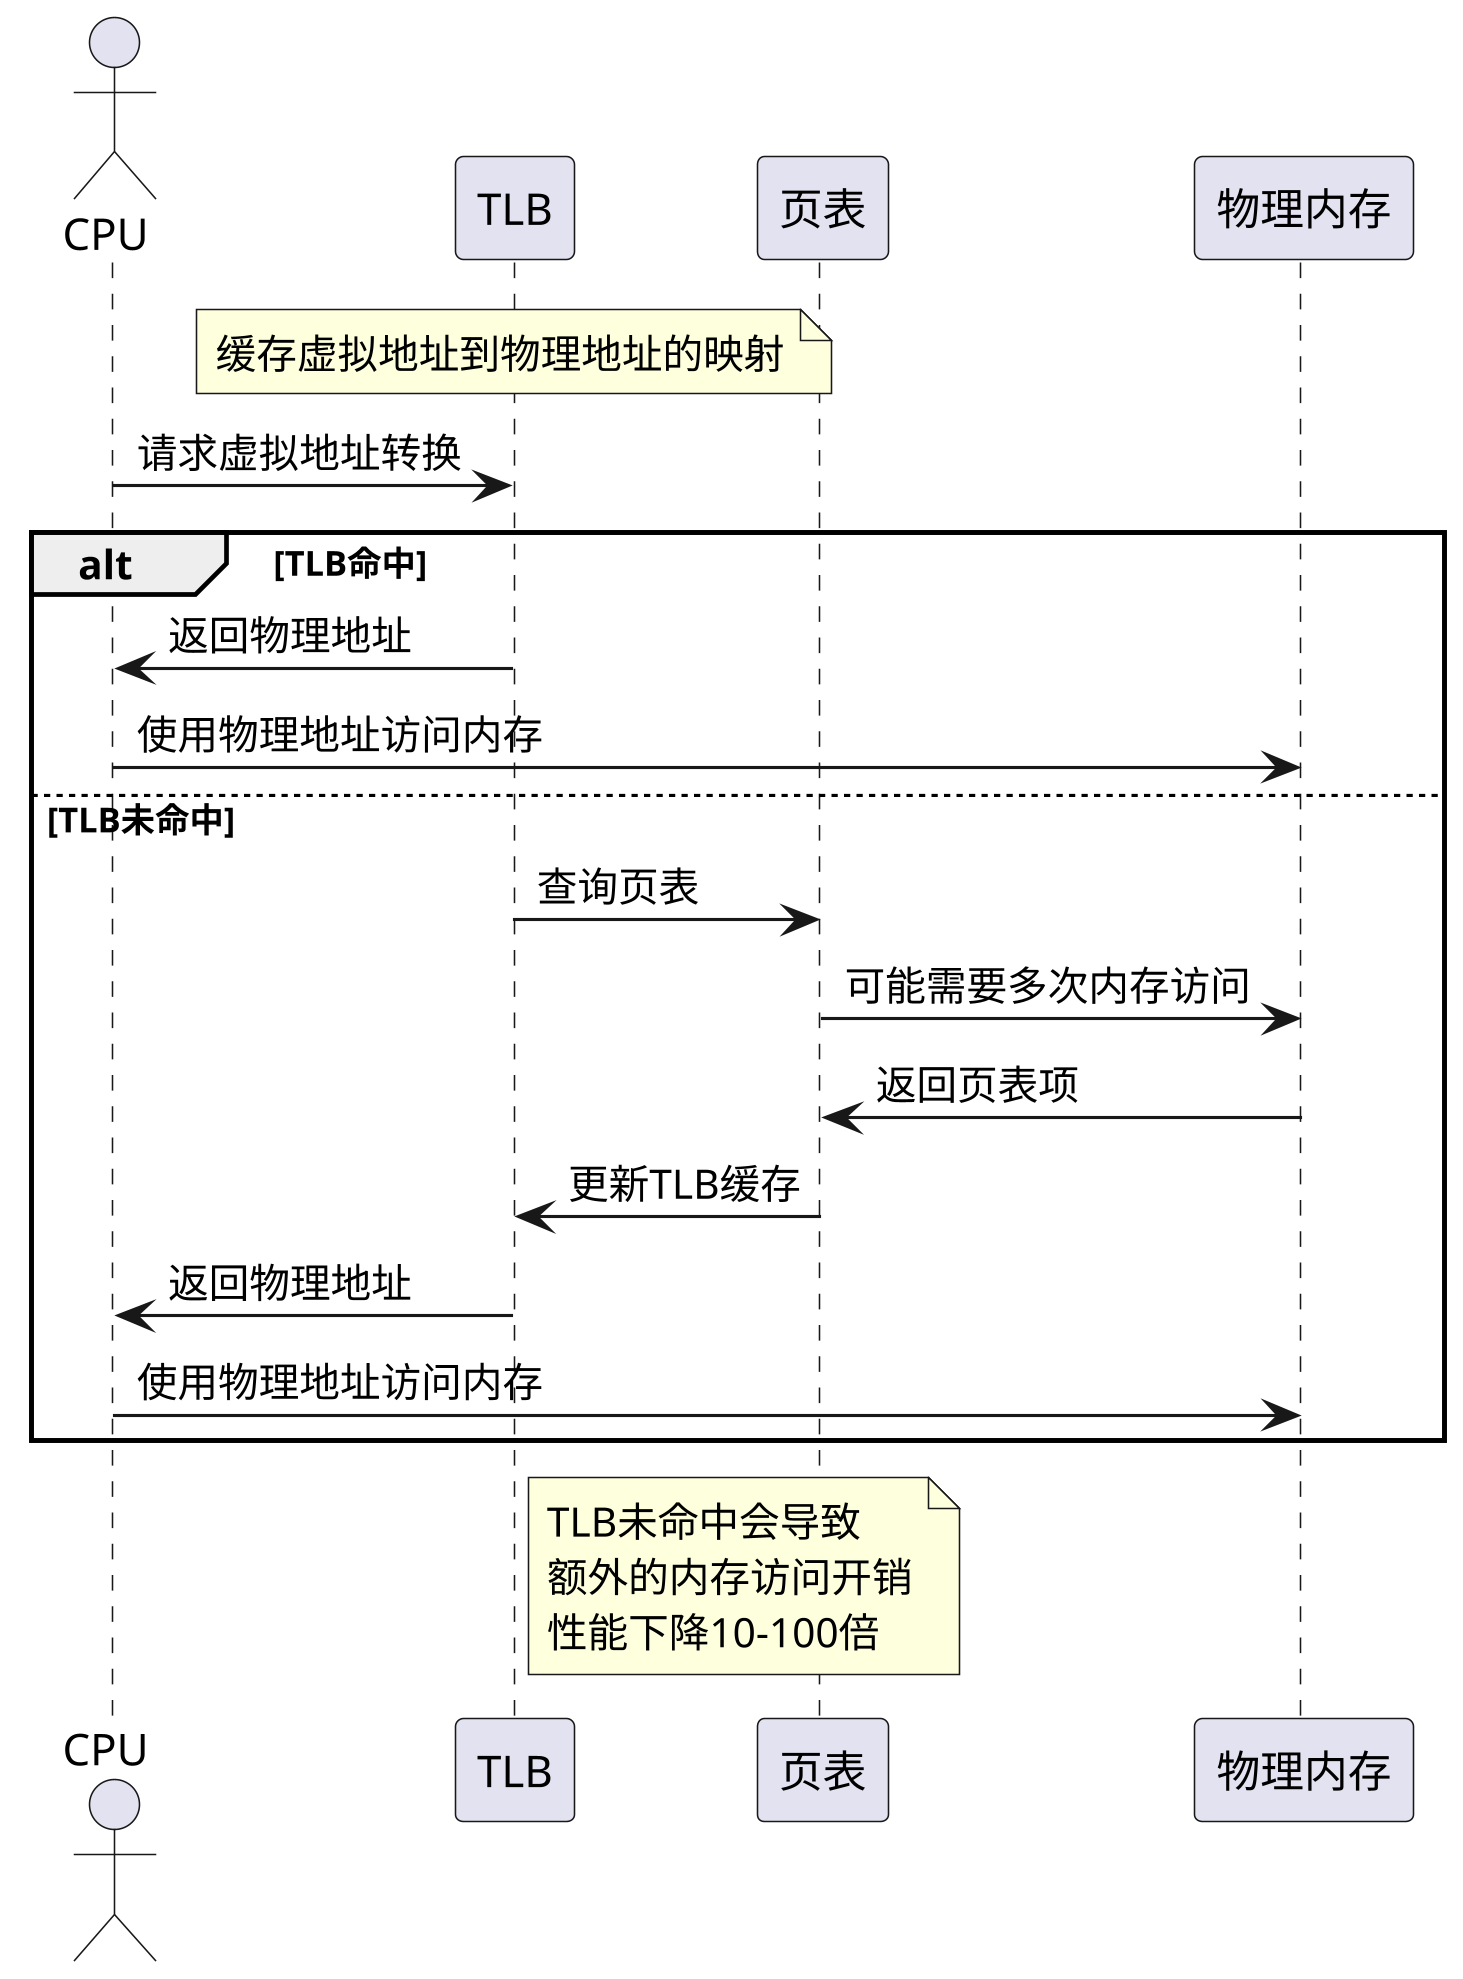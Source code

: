 @startuml tlb_workflow
skinparam dpi 300
skinparam defaultFontName "Microsoft YaHei"

actor CPU
participant TLB
participant "页表" as PageTable
participant "物理内存" as Memory

note over TLB: 缓存虚拟地址到物理地址的映射

CPU -> TLB: 请求虚拟地址转换

alt TLB命中
    TLB -> CPU: 返回物理地址
    CPU -> Memory: 使用物理地址访问内存
else TLB未命中
    TLB -> PageTable: 查询页表
    PageTable -> Memory: 可能需要多次内存访问
    Memory -> PageTable: 返回页表项
    PageTable -> TLB: 更新TLB缓存
    TLB -> CPU: 返回物理地址
    CPU -> Memory: 使用物理地址访问内存
end

note right of TLB: TLB未命中会导致\n额外的内存访问开销\n性能下降10-100倍

@enduml 